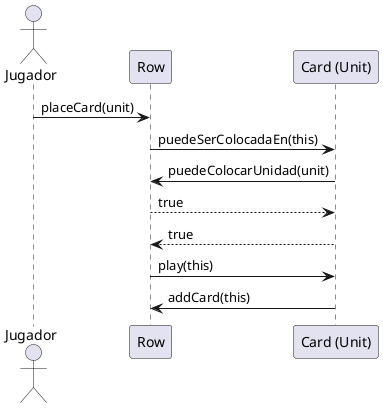 @startuml
actor Jugador

participant "Row" as row
participant "Card (Unit)" as unit

Jugador -> row : placeCard(unit)
row -> unit : puedeSerColocadaEn(this)
unit -> row : puedeColocarUnidad(unit)
row --> unit : true
row <-- unit : true

row -> unit : play(this)
unit -> row : addCard(this)
@enduml
